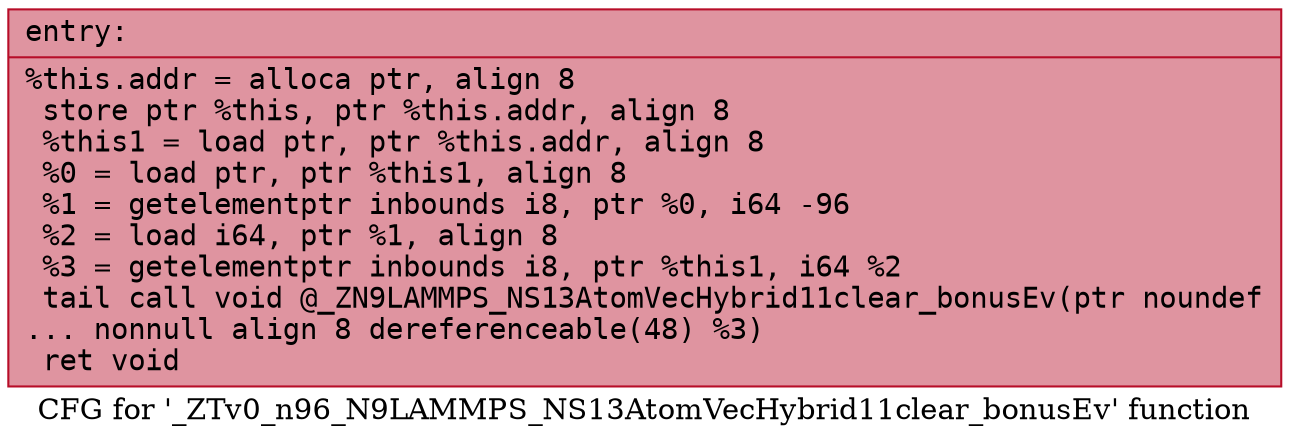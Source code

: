 digraph "CFG for '_ZTv0_n96_N9LAMMPS_NS13AtomVecHybrid11clear_bonusEv' function" {
	label="CFG for '_ZTv0_n96_N9LAMMPS_NS13AtomVecHybrid11clear_bonusEv' function";

	Node0x557e2aec4470 [shape=record,color="#b70d28ff", style=filled, fillcolor="#b70d2870" fontname="Courier",label="{entry:\l|  %this.addr = alloca ptr, align 8\l  store ptr %this, ptr %this.addr, align 8\l  %this1 = load ptr, ptr %this.addr, align 8\l  %0 = load ptr, ptr %this1, align 8\l  %1 = getelementptr inbounds i8, ptr %0, i64 -96\l  %2 = load i64, ptr %1, align 8\l  %3 = getelementptr inbounds i8, ptr %this1, i64 %2\l  tail call void @_ZN9LAMMPS_NS13AtomVecHybrid11clear_bonusEv(ptr noundef\l... nonnull align 8 dereferenceable(48) %3)\l  ret void\l}"];
}
